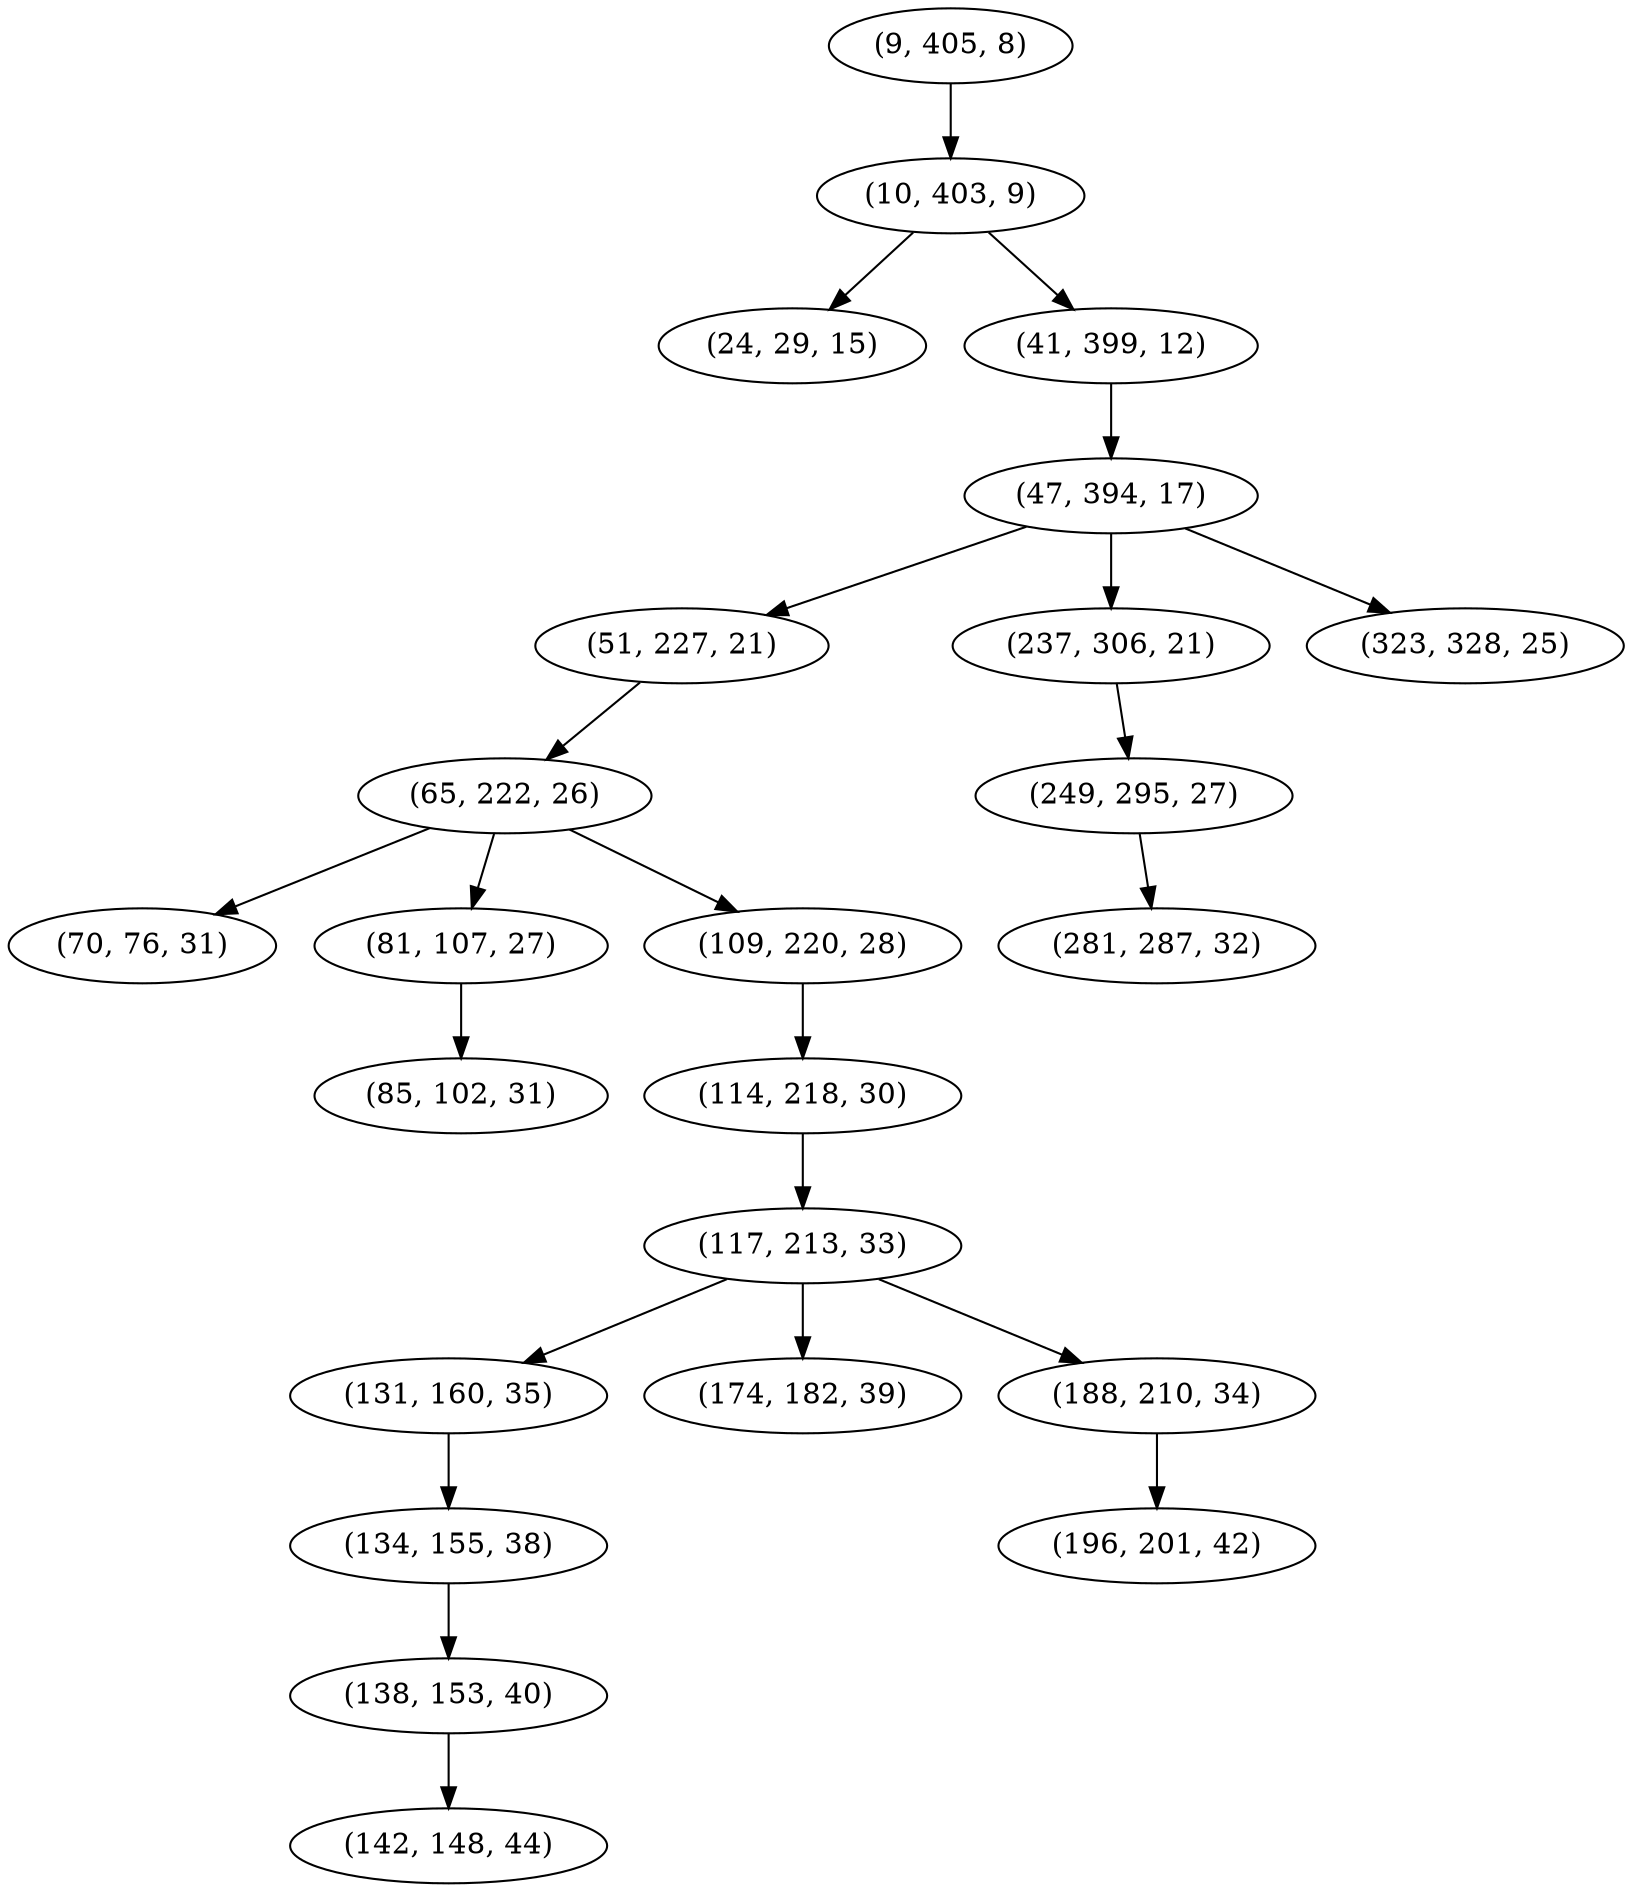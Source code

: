 digraph tree {
    "(9, 405, 8)";
    "(10, 403, 9)";
    "(24, 29, 15)";
    "(41, 399, 12)";
    "(47, 394, 17)";
    "(51, 227, 21)";
    "(65, 222, 26)";
    "(70, 76, 31)";
    "(81, 107, 27)";
    "(85, 102, 31)";
    "(109, 220, 28)";
    "(114, 218, 30)";
    "(117, 213, 33)";
    "(131, 160, 35)";
    "(134, 155, 38)";
    "(138, 153, 40)";
    "(142, 148, 44)";
    "(174, 182, 39)";
    "(188, 210, 34)";
    "(196, 201, 42)";
    "(237, 306, 21)";
    "(249, 295, 27)";
    "(281, 287, 32)";
    "(323, 328, 25)";
    "(9, 405, 8)" -> "(10, 403, 9)";
    "(10, 403, 9)" -> "(24, 29, 15)";
    "(10, 403, 9)" -> "(41, 399, 12)";
    "(41, 399, 12)" -> "(47, 394, 17)";
    "(47, 394, 17)" -> "(51, 227, 21)";
    "(47, 394, 17)" -> "(237, 306, 21)";
    "(47, 394, 17)" -> "(323, 328, 25)";
    "(51, 227, 21)" -> "(65, 222, 26)";
    "(65, 222, 26)" -> "(70, 76, 31)";
    "(65, 222, 26)" -> "(81, 107, 27)";
    "(65, 222, 26)" -> "(109, 220, 28)";
    "(81, 107, 27)" -> "(85, 102, 31)";
    "(109, 220, 28)" -> "(114, 218, 30)";
    "(114, 218, 30)" -> "(117, 213, 33)";
    "(117, 213, 33)" -> "(131, 160, 35)";
    "(117, 213, 33)" -> "(174, 182, 39)";
    "(117, 213, 33)" -> "(188, 210, 34)";
    "(131, 160, 35)" -> "(134, 155, 38)";
    "(134, 155, 38)" -> "(138, 153, 40)";
    "(138, 153, 40)" -> "(142, 148, 44)";
    "(188, 210, 34)" -> "(196, 201, 42)";
    "(237, 306, 21)" -> "(249, 295, 27)";
    "(249, 295, 27)" -> "(281, 287, 32)";
}

